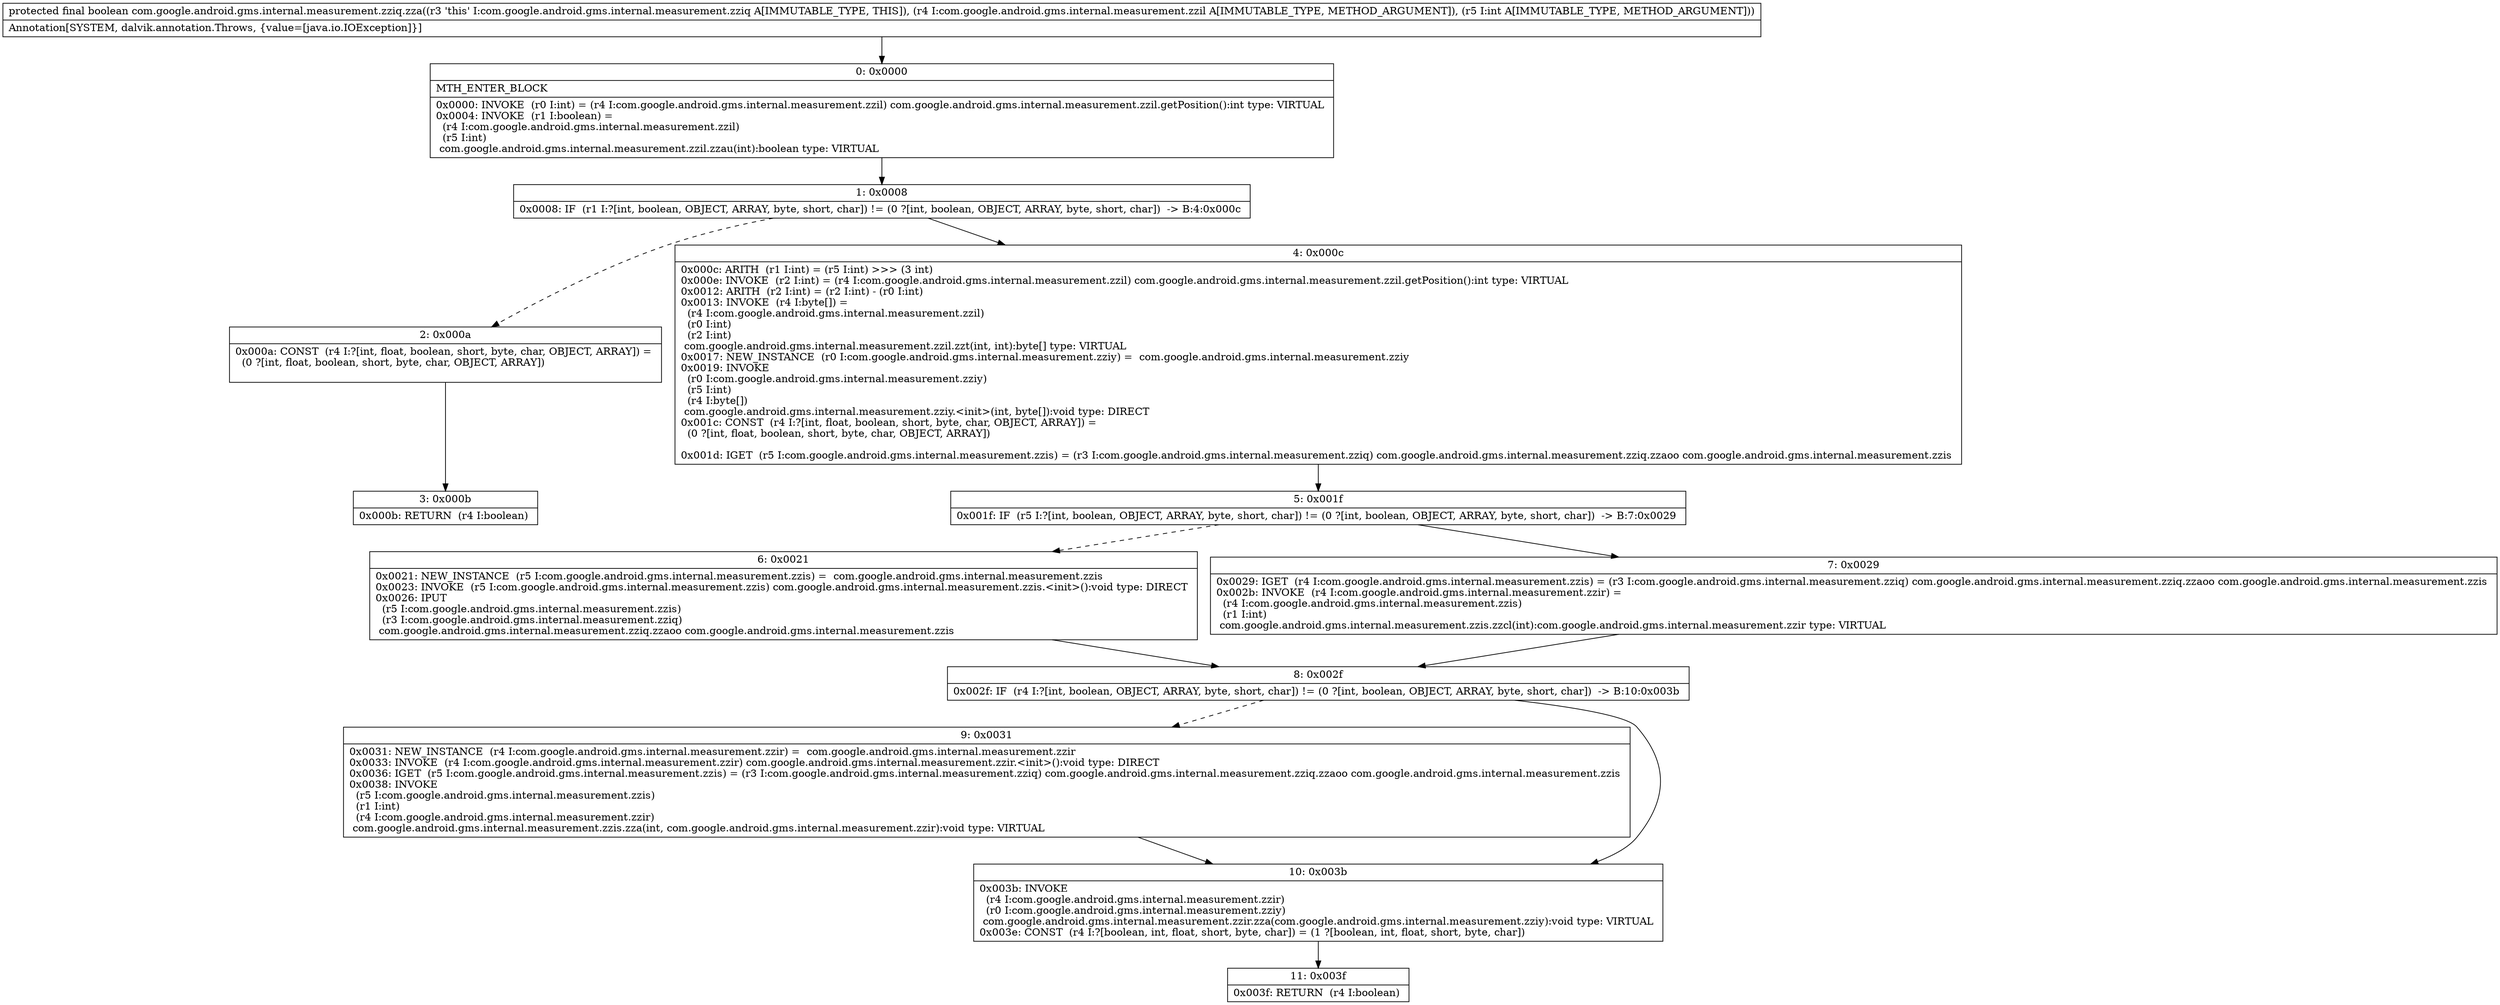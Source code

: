 digraph "CFG forcom.google.android.gms.internal.measurement.zziq.zza(Lcom\/google\/android\/gms\/internal\/measurement\/zzil;I)Z" {
Node_0 [shape=record,label="{0\:\ 0x0000|MTH_ENTER_BLOCK\l|0x0000: INVOKE  (r0 I:int) = (r4 I:com.google.android.gms.internal.measurement.zzil) com.google.android.gms.internal.measurement.zzil.getPosition():int type: VIRTUAL \l0x0004: INVOKE  (r1 I:boolean) = \l  (r4 I:com.google.android.gms.internal.measurement.zzil)\l  (r5 I:int)\l com.google.android.gms.internal.measurement.zzil.zzau(int):boolean type: VIRTUAL \l}"];
Node_1 [shape=record,label="{1\:\ 0x0008|0x0008: IF  (r1 I:?[int, boolean, OBJECT, ARRAY, byte, short, char]) != (0 ?[int, boolean, OBJECT, ARRAY, byte, short, char])  \-\> B:4:0x000c \l}"];
Node_2 [shape=record,label="{2\:\ 0x000a|0x000a: CONST  (r4 I:?[int, float, boolean, short, byte, char, OBJECT, ARRAY]) = \l  (0 ?[int, float, boolean, short, byte, char, OBJECT, ARRAY])\l \l}"];
Node_3 [shape=record,label="{3\:\ 0x000b|0x000b: RETURN  (r4 I:boolean) \l}"];
Node_4 [shape=record,label="{4\:\ 0x000c|0x000c: ARITH  (r1 I:int) = (r5 I:int) \>\>\> (3 int) \l0x000e: INVOKE  (r2 I:int) = (r4 I:com.google.android.gms.internal.measurement.zzil) com.google.android.gms.internal.measurement.zzil.getPosition():int type: VIRTUAL \l0x0012: ARITH  (r2 I:int) = (r2 I:int) \- (r0 I:int) \l0x0013: INVOKE  (r4 I:byte[]) = \l  (r4 I:com.google.android.gms.internal.measurement.zzil)\l  (r0 I:int)\l  (r2 I:int)\l com.google.android.gms.internal.measurement.zzil.zzt(int, int):byte[] type: VIRTUAL \l0x0017: NEW_INSTANCE  (r0 I:com.google.android.gms.internal.measurement.zziy) =  com.google.android.gms.internal.measurement.zziy \l0x0019: INVOKE  \l  (r0 I:com.google.android.gms.internal.measurement.zziy)\l  (r5 I:int)\l  (r4 I:byte[])\l com.google.android.gms.internal.measurement.zziy.\<init\>(int, byte[]):void type: DIRECT \l0x001c: CONST  (r4 I:?[int, float, boolean, short, byte, char, OBJECT, ARRAY]) = \l  (0 ?[int, float, boolean, short, byte, char, OBJECT, ARRAY])\l \l0x001d: IGET  (r5 I:com.google.android.gms.internal.measurement.zzis) = (r3 I:com.google.android.gms.internal.measurement.zziq) com.google.android.gms.internal.measurement.zziq.zzaoo com.google.android.gms.internal.measurement.zzis \l}"];
Node_5 [shape=record,label="{5\:\ 0x001f|0x001f: IF  (r5 I:?[int, boolean, OBJECT, ARRAY, byte, short, char]) != (0 ?[int, boolean, OBJECT, ARRAY, byte, short, char])  \-\> B:7:0x0029 \l}"];
Node_6 [shape=record,label="{6\:\ 0x0021|0x0021: NEW_INSTANCE  (r5 I:com.google.android.gms.internal.measurement.zzis) =  com.google.android.gms.internal.measurement.zzis \l0x0023: INVOKE  (r5 I:com.google.android.gms.internal.measurement.zzis) com.google.android.gms.internal.measurement.zzis.\<init\>():void type: DIRECT \l0x0026: IPUT  \l  (r5 I:com.google.android.gms.internal.measurement.zzis)\l  (r3 I:com.google.android.gms.internal.measurement.zziq)\l com.google.android.gms.internal.measurement.zziq.zzaoo com.google.android.gms.internal.measurement.zzis \l}"];
Node_7 [shape=record,label="{7\:\ 0x0029|0x0029: IGET  (r4 I:com.google.android.gms.internal.measurement.zzis) = (r3 I:com.google.android.gms.internal.measurement.zziq) com.google.android.gms.internal.measurement.zziq.zzaoo com.google.android.gms.internal.measurement.zzis \l0x002b: INVOKE  (r4 I:com.google.android.gms.internal.measurement.zzir) = \l  (r4 I:com.google.android.gms.internal.measurement.zzis)\l  (r1 I:int)\l com.google.android.gms.internal.measurement.zzis.zzcl(int):com.google.android.gms.internal.measurement.zzir type: VIRTUAL \l}"];
Node_8 [shape=record,label="{8\:\ 0x002f|0x002f: IF  (r4 I:?[int, boolean, OBJECT, ARRAY, byte, short, char]) != (0 ?[int, boolean, OBJECT, ARRAY, byte, short, char])  \-\> B:10:0x003b \l}"];
Node_9 [shape=record,label="{9\:\ 0x0031|0x0031: NEW_INSTANCE  (r4 I:com.google.android.gms.internal.measurement.zzir) =  com.google.android.gms.internal.measurement.zzir \l0x0033: INVOKE  (r4 I:com.google.android.gms.internal.measurement.zzir) com.google.android.gms.internal.measurement.zzir.\<init\>():void type: DIRECT \l0x0036: IGET  (r5 I:com.google.android.gms.internal.measurement.zzis) = (r3 I:com.google.android.gms.internal.measurement.zziq) com.google.android.gms.internal.measurement.zziq.zzaoo com.google.android.gms.internal.measurement.zzis \l0x0038: INVOKE  \l  (r5 I:com.google.android.gms.internal.measurement.zzis)\l  (r1 I:int)\l  (r4 I:com.google.android.gms.internal.measurement.zzir)\l com.google.android.gms.internal.measurement.zzis.zza(int, com.google.android.gms.internal.measurement.zzir):void type: VIRTUAL \l}"];
Node_10 [shape=record,label="{10\:\ 0x003b|0x003b: INVOKE  \l  (r4 I:com.google.android.gms.internal.measurement.zzir)\l  (r0 I:com.google.android.gms.internal.measurement.zziy)\l com.google.android.gms.internal.measurement.zzir.zza(com.google.android.gms.internal.measurement.zziy):void type: VIRTUAL \l0x003e: CONST  (r4 I:?[boolean, int, float, short, byte, char]) = (1 ?[boolean, int, float, short, byte, char]) \l}"];
Node_11 [shape=record,label="{11\:\ 0x003f|0x003f: RETURN  (r4 I:boolean) \l}"];
MethodNode[shape=record,label="{protected final boolean com.google.android.gms.internal.measurement.zziq.zza((r3 'this' I:com.google.android.gms.internal.measurement.zziq A[IMMUTABLE_TYPE, THIS]), (r4 I:com.google.android.gms.internal.measurement.zzil A[IMMUTABLE_TYPE, METHOD_ARGUMENT]), (r5 I:int A[IMMUTABLE_TYPE, METHOD_ARGUMENT]))  | Annotation[SYSTEM, dalvik.annotation.Throws, \{value=[java.io.IOException]\}]\l}"];
MethodNode -> Node_0;
Node_0 -> Node_1;
Node_1 -> Node_2[style=dashed];
Node_1 -> Node_4;
Node_2 -> Node_3;
Node_4 -> Node_5;
Node_5 -> Node_6[style=dashed];
Node_5 -> Node_7;
Node_6 -> Node_8;
Node_7 -> Node_8;
Node_8 -> Node_9[style=dashed];
Node_8 -> Node_10;
Node_9 -> Node_10;
Node_10 -> Node_11;
}


